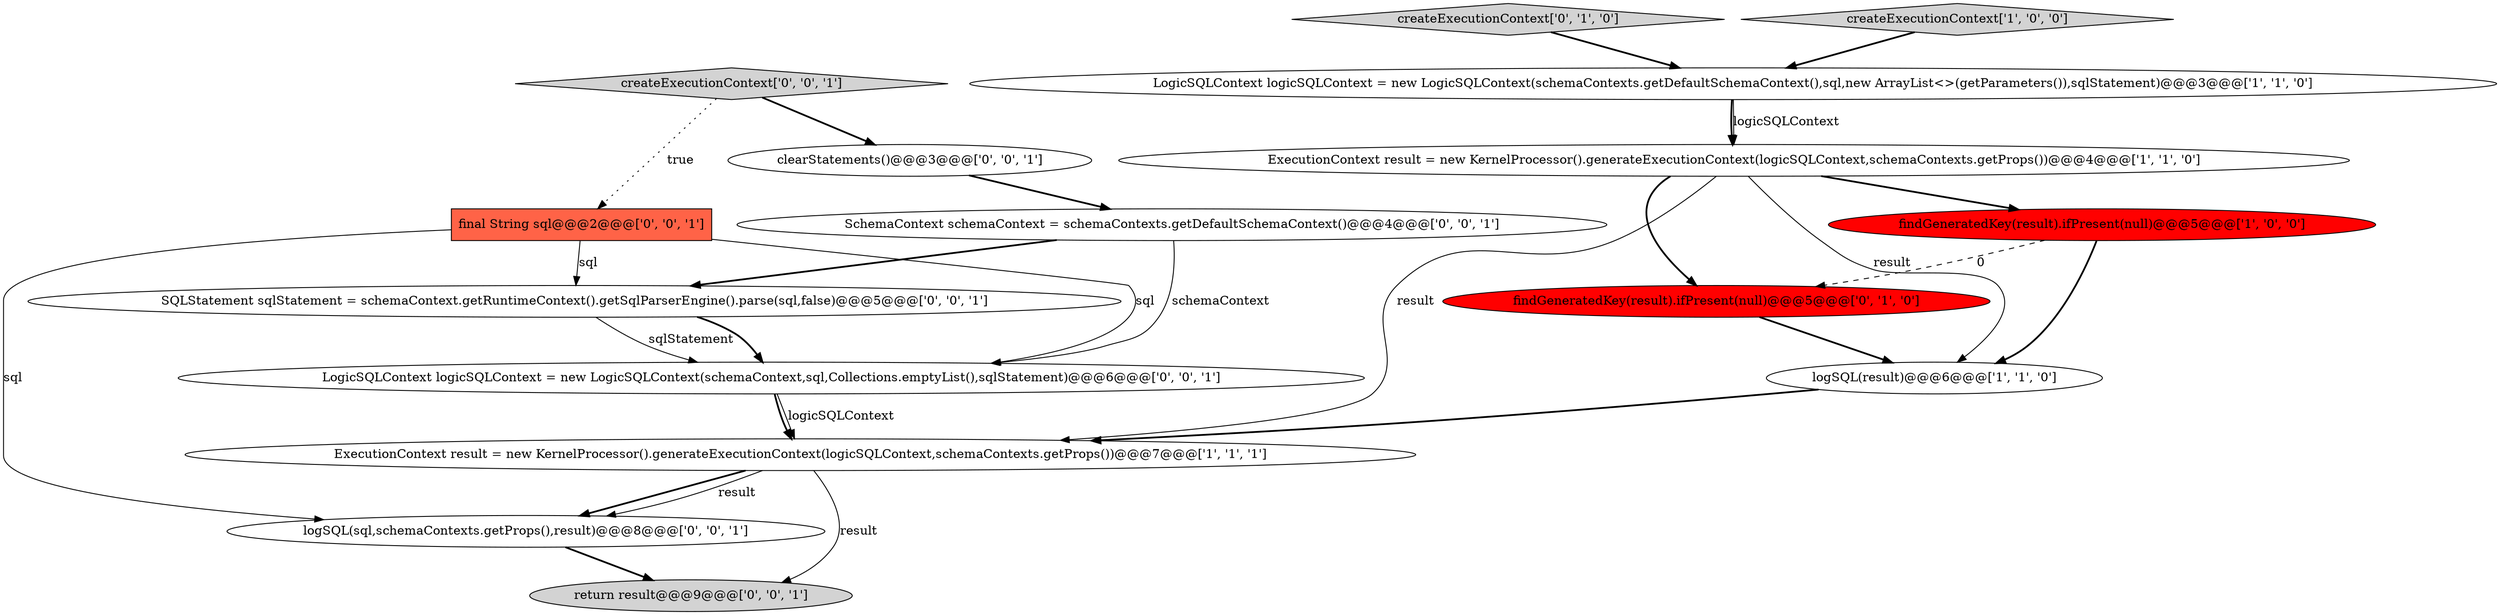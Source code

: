 digraph {
8 [style = filled, label = "clearStatements()@@@3@@@['0', '0', '1']", fillcolor = white, shape = ellipse image = "AAA0AAABBB3BBB"];
3 [style = filled, label = "logSQL(result)@@@6@@@['1', '1', '0']", fillcolor = white, shape = ellipse image = "AAA0AAABBB1BBB"];
7 [style = filled, label = "createExecutionContext['0', '1', '0']", fillcolor = lightgray, shape = diamond image = "AAA0AAABBB2BBB"];
12 [style = filled, label = "SQLStatement sqlStatement = schemaContext.getRuntimeContext().getSqlParserEngine().parse(sql,false)@@@5@@@['0', '0', '1']", fillcolor = white, shape = ellipse image = "AAA0AAABBB3BBB"];
9 [style = filled, label = "final String sql@@@2@@@['0', '0', '1']", fillcolor = tomato, shape = box image = "AAA0AAABBB3BBB"];
11 [style = filled, label = "SchemaContext schemaContext = schemaContexts.getDefaultSchemaContext()@@@4@@@['0', '0', '1']", fillcolor = white, shape = ellipse image = "AAA0AAABBB3BBB"];
6 [style = filled, label = "findGeneratedKey(result).ifPresent(null)@@@5@@@['0', '1', '0']", fillcolor = red, shape = ellipse image = "AAA1AAABBB2BBB"];
0 [style = filled, label = "createExecutionContext['1', '0', '0']", fillcolor = lightgray, shape = diamond image = "AAA0AAABBB1BBB"];
14 [style = filled, label = "LogicSQLContext logicSQLContext = new LogicSQLContext(schemaContext,sql,Collections.emptyList(),sqlStatement)@@@6@@@['0', '0', '1']", fillcolor = white, shape = ellipse image = "AAA0AAABBB3BBB"];
1 [style = filled, label = "ExecutionContext result = new KernelProcessor().generateExecutionContext(logicSQLContext,schemaContexts.getProps())@@@4@@@['1', '1', '0']", fillcolor = white, shape = ellipse image = "AAA0AAABBB1BBB"];
2 [style = filled, label = "findGeneratedKey(result).ifPresent(null)@@@5@@@['1', '0', '0']", fillcolor = red, shape = ellipse image = "AAA1AAABBB1BBB"];
13 [style = filled, label = "logSQL(sql,schemaContexts.getProps(),result)@@@8@@@['0', '0', '1']", fillcolor = white, shape = ellipse image = "AAA0AAABBB3BBB"];
15 [style = filled, label = "createExecutionContext['0', '0', '1']", fillcolor = lightgray, shape = diamond image = "AAA0AAABBB3BBB"];
5 [style = filled, label = "LogicSQLContext logicSQLContext = new LogicSQLContext(schemaContexts.getDefaultSchemaContext(),sql,new ArrayList<>(getParameters()),sqlStatement)@@@3@@@['1', '1', '0']", fillcolor = white, shape = ellipse image = "AAA0AAABBB1BBB"];
4 [style = filled, label = "ExecutionContext result = new KernelProcessor().generateExecutionContext(logicSQLContext,schemaContexts.getProps())@@@7@@@['1', '1', '1']", fillcolor = white, shape = ellipse image = "AAA0AAABBB1BBB"];
10 [style = filled, label = "return result@@@9@@@['0', '0', '1']", fillcolor = lightgray, shape = ellipse image = "AAA0AAABBB3BBB"];
13->10 [style = bold, label=""];
6->3 [style = bold, label=""];
14->4 [style = solid, label="logicSQLContext"];
9->13 [style = solid, label="sql"];
2->3 [style = bold, label=""];
1->3 [style = solid, label="result"];
4->13 [style = bold, label=""];
9->12 [style = solid, label="sql"];
11->12 [style = bold, label=""];
1->4 [style = solid, label="result"];
3->4 [style = bold, label=""];
4->10 [style = solid, label="result"];
15->9 [style = dotted, label="true"];
9->14 [style = solid, label="sql"];
5->1 [style = bold, label=""];
7->5 [style = bold, label=""];
1->6 [style = bold, label=""];
12->14 [style = solid, label="sqlStatement"];
12->14 [style = bold, label=""];
5->1 [style = solid, label="logicSQLContext"];
2->6 [style = dashed, label="0"];
11->14 [style = solid, label="schemaContext"];
1->2 [style = bold, label=""];
4->13 [style = solid, label="result"];
8->11 [style = bold, label=""];
15->8 [style = bold, label=""];
0->5 [style = bold, label=""];
14->4 [style = bold, label=""];
}
